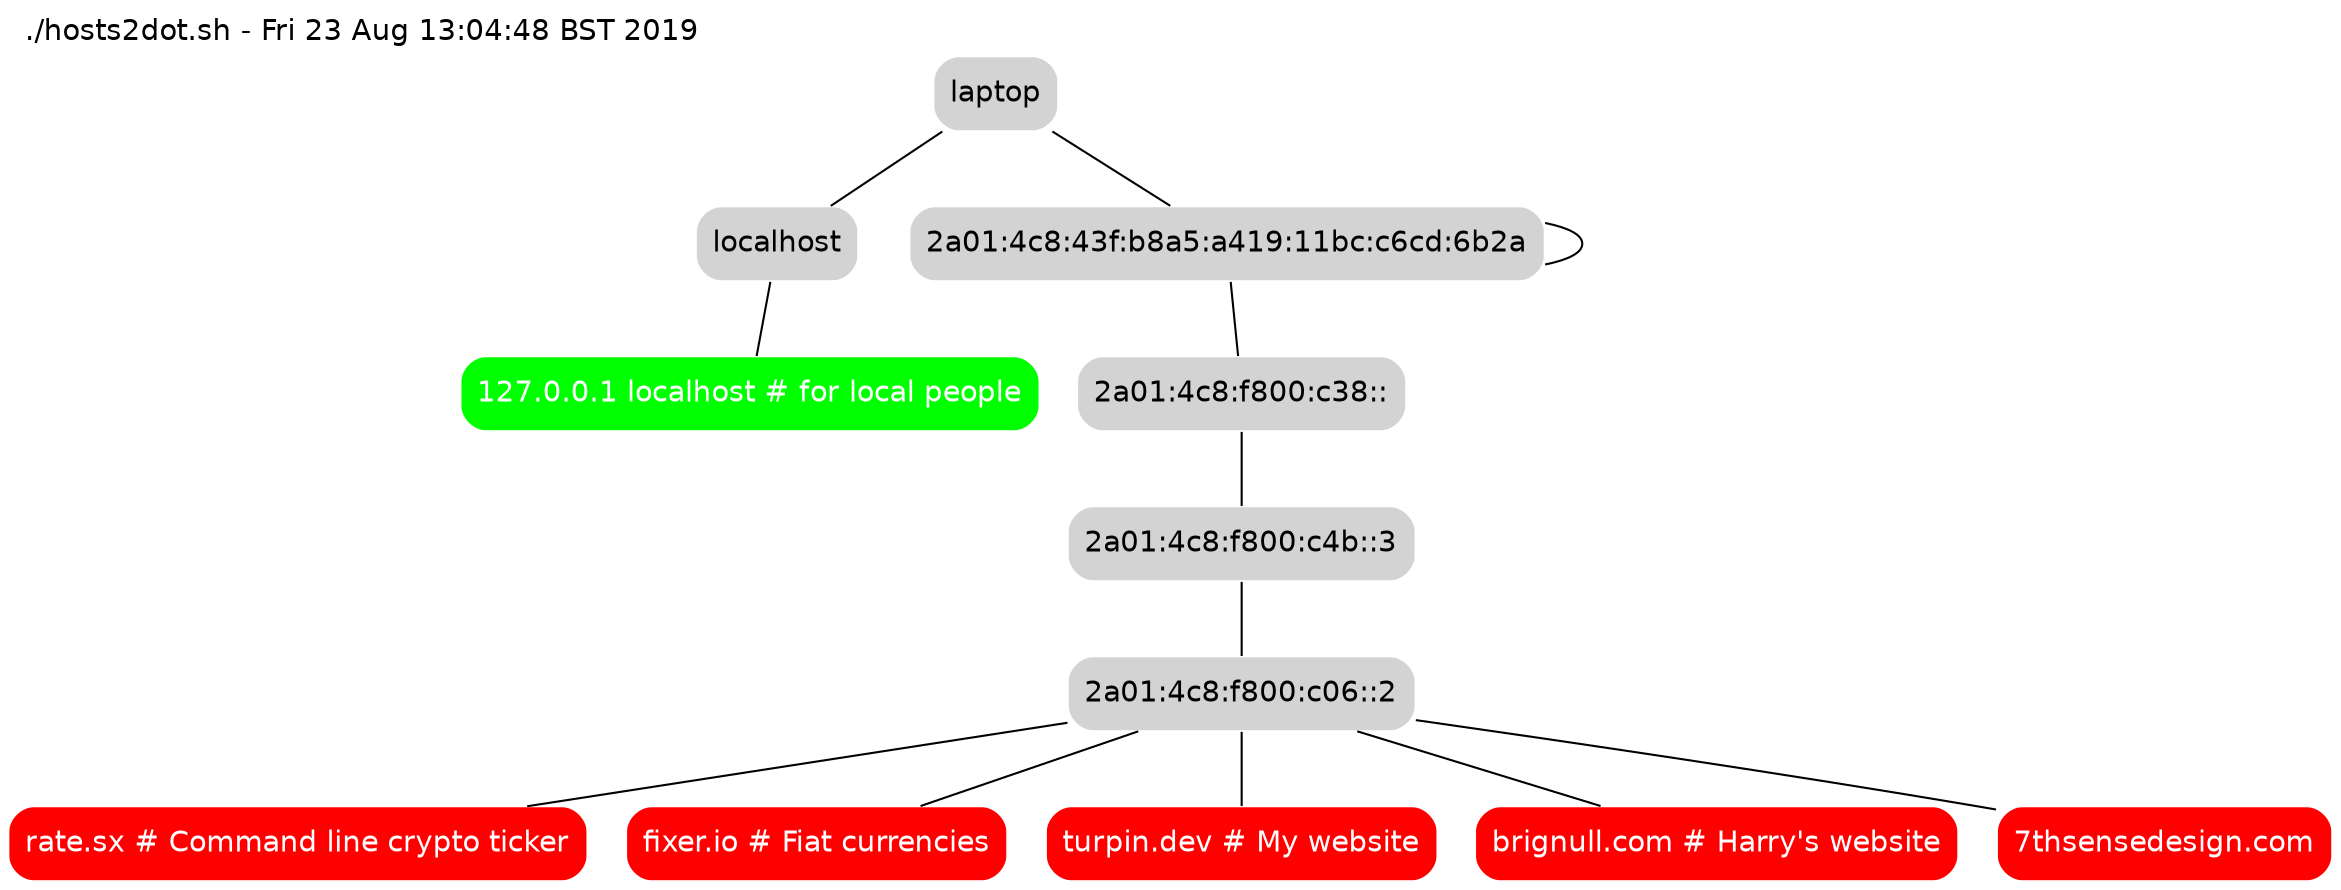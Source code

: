 strict graph {
fontname=helvetica
node [shape=rect style="filled,rounded" color=white fillcolor=lightgrey fontname=helvetica]
soy_yo [label="laptop"]
graph [label="./hosts2dot.sh - Fri 23 Aug 13:04:48 BST 2019" labelloc=top labeljust=left]
"127.0.0.1 localhost # for local people" [fillcolor=green fontcolor=white]
soy_yo--"localhost"--"127.0.0.1 localhost # for local people"
"rate.sx # Command line crypto ticker" [fillcolor=red fontcolor=white]
soy_yo--"2a01:4c8:43f:b8a5:a419:11bc:c6cd:6b2a"--"2a01:4c8:43f:b8a5:a419:11bc:c6cd:6b2a"--"2a01:4c8:f800:c38::"--"2a01:4c8:f800:c4b::3"--"2a01:4c8:f800:c06::2"--"rate.sx # Command line crypto ticker"
"fixer.io # Fiat currencies" [fillcolor=red fontcolor=white]
soy_yo--"2a01:4c8:43f:b8a5:a419:11bc:c6cd:6b2a"--"2a01:4c8:43f:b8a5:a419:11bc:c6cd:6b2a"--"2a01:4c8:f800:c38::"--"2a01:4c8:f800:c4b::3"--"2a01:4c8:f800:c06::2"--"fixer.io # Fiat currencies"
"turpin.dev # My website" [fillcolor=red fontcolor=white]
soy_yo--"2a01:4c8:43f:b8a5:a419:11bc:c6cd:6b2a"--"2a01:4c8:43f:b8a5:a419:11bc:c6cd:6b2a"--"2a01:4c8:f800:c38::"--"2a01:4c8:f800:c4b::3"--"2a01:4c8:f800:c06::2"--"turpin.dev # My website"
"brignull.com # Harry's website" [fillcolor=red fontcolor=white]
soy_yo--"2a01:4c8:43f:b8a5:a419:11bc:c6cd:6b2a"--"2a01:4c8:43f:b8a5:a419:11bc:c6cd:6b2a"--"2a01:4c8:f800:c38::"--"2a01:4c8:f800:c4b::3"--"2a01:4c8:f800:c06::2"--"brignull.com # Harry's website"
"7thsensedesign.com" [fillcolor=red fontcolor=white]
soy_yo--"2a01:4c8:43f:b8a5:a419:11bc:c6cd:6b2a"--"2a01:4c8:43f:b8a5:a419:11bc:c6cd:6b2a"--"2a01:4c8:f800:c38::"--"2a01:4c8:f800:c4b::3"--"2a01:4c8:f800:c06::2"--"7thsensedesign.com"
}
